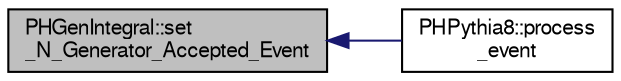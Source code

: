 digraph "PHGenIntegral::set_N_Generator_Accepted_Event"
{
  bgcolor="transparent";
  edge [fontname="FreeSans",fontsize="10",labelfontname="FreeSans",labelfontsize="10"];
  node [fontname="FreeSans",fontsize="10",shape=record];
  rankdir="LR";
  Node1 [label="PHGenIntegral::set\l_N_Generator_Accepted_Event",height=0.2,width=0.4,color="black", fillcolor="grey75", style="filled" fontcolor="black"];
  Node1 -> Node2 [dir="back",color="midnightblue",fontsize="10",style="solid",fontname="FreeSans"];
  Node2 [label="PHPythia8::process\l_event",height=0.2,width=0.4,color="black",URL="$d9/d3a/classPHPythia8.html#a5cc4124cc6be2fb2467714e3d3bc5a6a"];
}
